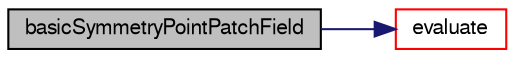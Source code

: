 digraph "basicSymmetryPointPatchField"
{
  bgcolor="transparent";
  edge [fontname="FreeSans",fontsize="10",labelfontname="FreeSans",labelfontsize="10"];
  node [fontname="FreeSans",fontsize="10",shape=record];
  rankdir="LR";
  Node10 [label="basicSymmetryPointPatchField",height=0.2,width=0.4,color="black", fillcolor="grey75", style="filled", fontcolor="black"];
  Node10 -> Node11 [color="midnightblue",fontsize="10",style="solid",fontname="FreeSans"];
  Node11 [label="evaluate",height=0.2,width=0.4,color="red",URL="$a26558.html#a3b59c070ab0408e3bbb21927540159f4",tooltip="Update the patch field. "];
}
